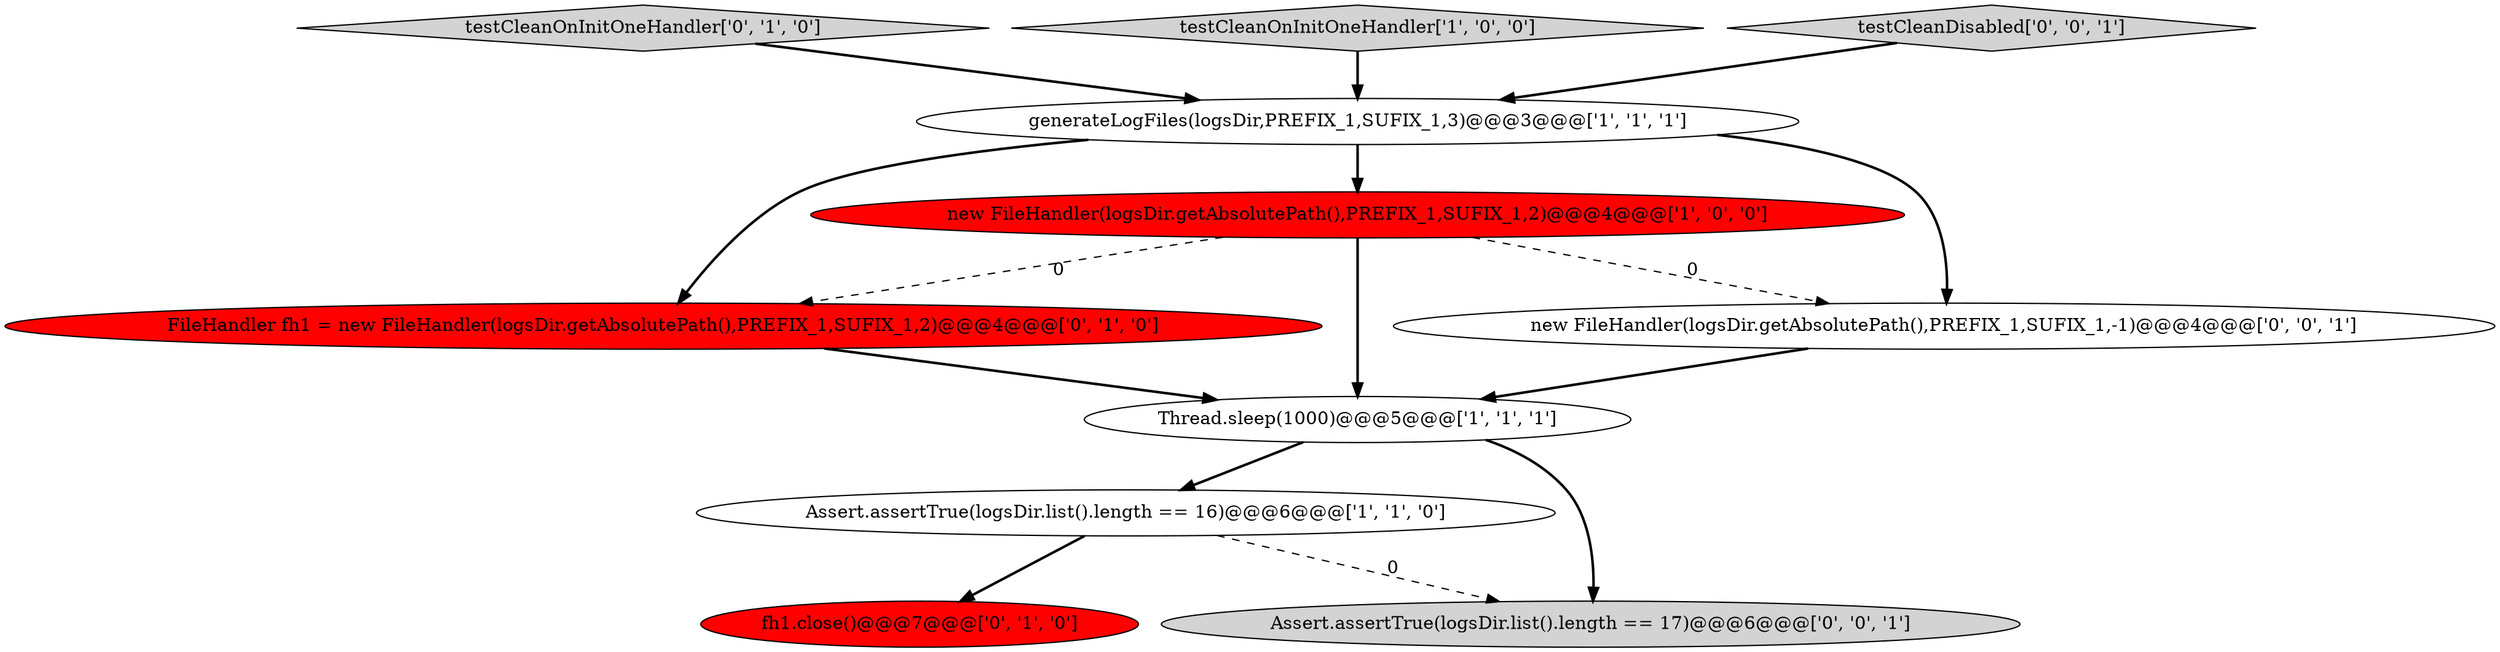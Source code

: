 digraph {
7 [style = filled, label = "testCleanOnInitOneHandler['0', '1', '0']", fillcolor = lightgray, shape = diamond image = "AAA0AAABBB2BBB"];
3 [style = filled, label = "testCleanOnInitOneHandler['1', '0', '0']", fillcolor = lightgray, shape = diamond image = "AAA0AAABBB1BBB"];
4 [style = filled, label = "Assert.assertTrue(logsDir.list().length == 16)@@@6@@@['1', '1', '0']", fillcolor = white, shape = ellipse image = "AAA0AAABBB1BBB"];
5 [style = filled, label = "fh1.close()@@@7@@@['0', '1', '0']", fillcolor = red, shape = ellipse image = "AAA1AAABBB2BBB"];
2 [style = filled, label = "new FileHandler(logsDir.getAbsolutePath(),PREFIX_1,SUFIX_1,2)@@@4@@@['1', '0', '0']", fillcolor = red, shape = ellipse image = "AAA1AAABBB1BBB"];
8 [style = filled, label = "new FileHandler(logsDir.getAbsolutePath(),PREFIX_1,SUFIX_1,-1)@@@4@@@['0', '0', '1']", fillcolor = white, shape = ellipse image = "AAA0AAABBB3BBB"];
10 [style = filled, label = "testCleanDisabled['0', '0', '1']", fillcolor = lightgray, shape = diamond image = "AAA0AAABBB3BBB"];
9 [style = filled, label = "Assert.assertTrue(logsDir.list().length == 17)@@@6@@@['0', '0', '1']", fillcolor = lightgray, shape = ellipse image = "AAA0AAABBB3BBB"];
6 [style = filled, label = "FileHandler fh1 = new FileHandler(logsDir.getAbsolutePath(),PREFIX_1,SUFIX_1,2)@@@4@@@['0', '1', '0']", fillcolor = red, shape = ellipse image = "AAA1AAABBB2BBB"];
1 [style = filled, label = "generateLogFiles(logsDir,PREFIX_1,SUFIX_1,3)@@@3@@@['1', '1', '1']", fillcolor = white, shape = ellipse image = "AAA0AAABBB1BBB"];
0 [style = filled, label = "Thread.sleep(1000)@@@5@@@['1', '1', '1']", fillcolor = white, shape = ellipse image = "AAA0AAABBB1BBB"];
8->0 [style = bold, label=""];
4->9 [style = dashed, label="0"];
1->2 [style = bold, label=""];
2->0 [style = bold, label=""];
1->6 [style = bold, label=""];
6->0 [style = bold, label=""];
7->1 [style = bold, label=""];
1->8 [style = bold, label=""];
0->9 [style = bold, label=""];
3->1 [style = bold, label=""];
10->1 [style = bold, label=""];
0->4 [style = bold, label=""];
2->8 [style = dashed, label="0"];
4->5 [style = bold, label=""];
2->6 [style = dashed, label="0"];
}
